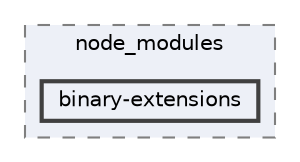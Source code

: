 digraph "pkiclassroomrescheduler/src/main/frontend/node_modules/binary-extensions"
{
 // LATEX_PDF_SIZE
  bgcolor="transparent";
  edge [fontname=Helvetica,fontsize=10,labelfontname=Helvetica,labelfontsize=10];
  node [fontname=Helvetica,fontsize=10,shape=box,height=0.2,width=0.4];
  compound=true
  subgraph clusterdir_72953eda66ccb3a2722c28e1c3e6c23b {
    graph [ bgcolor="#edf0f7", pencolor="grey50", label="node_modules", fontname=Helvetica,fontsize=10 style="filled,dashed", URL="dir_72953eda66ccb3a2722c28e1c3e6c23b.html",tooltip=""]
  dir_9162590b8addbe2f25ad1f0b96de94aa [label="binary-extensions", fillcolor="#edf0f7", color="grey25", style="filled,bold", URL="dir_9162590b8addbe2f25ad1f0b96de94aa.html",tooltip=""];
  }
}
